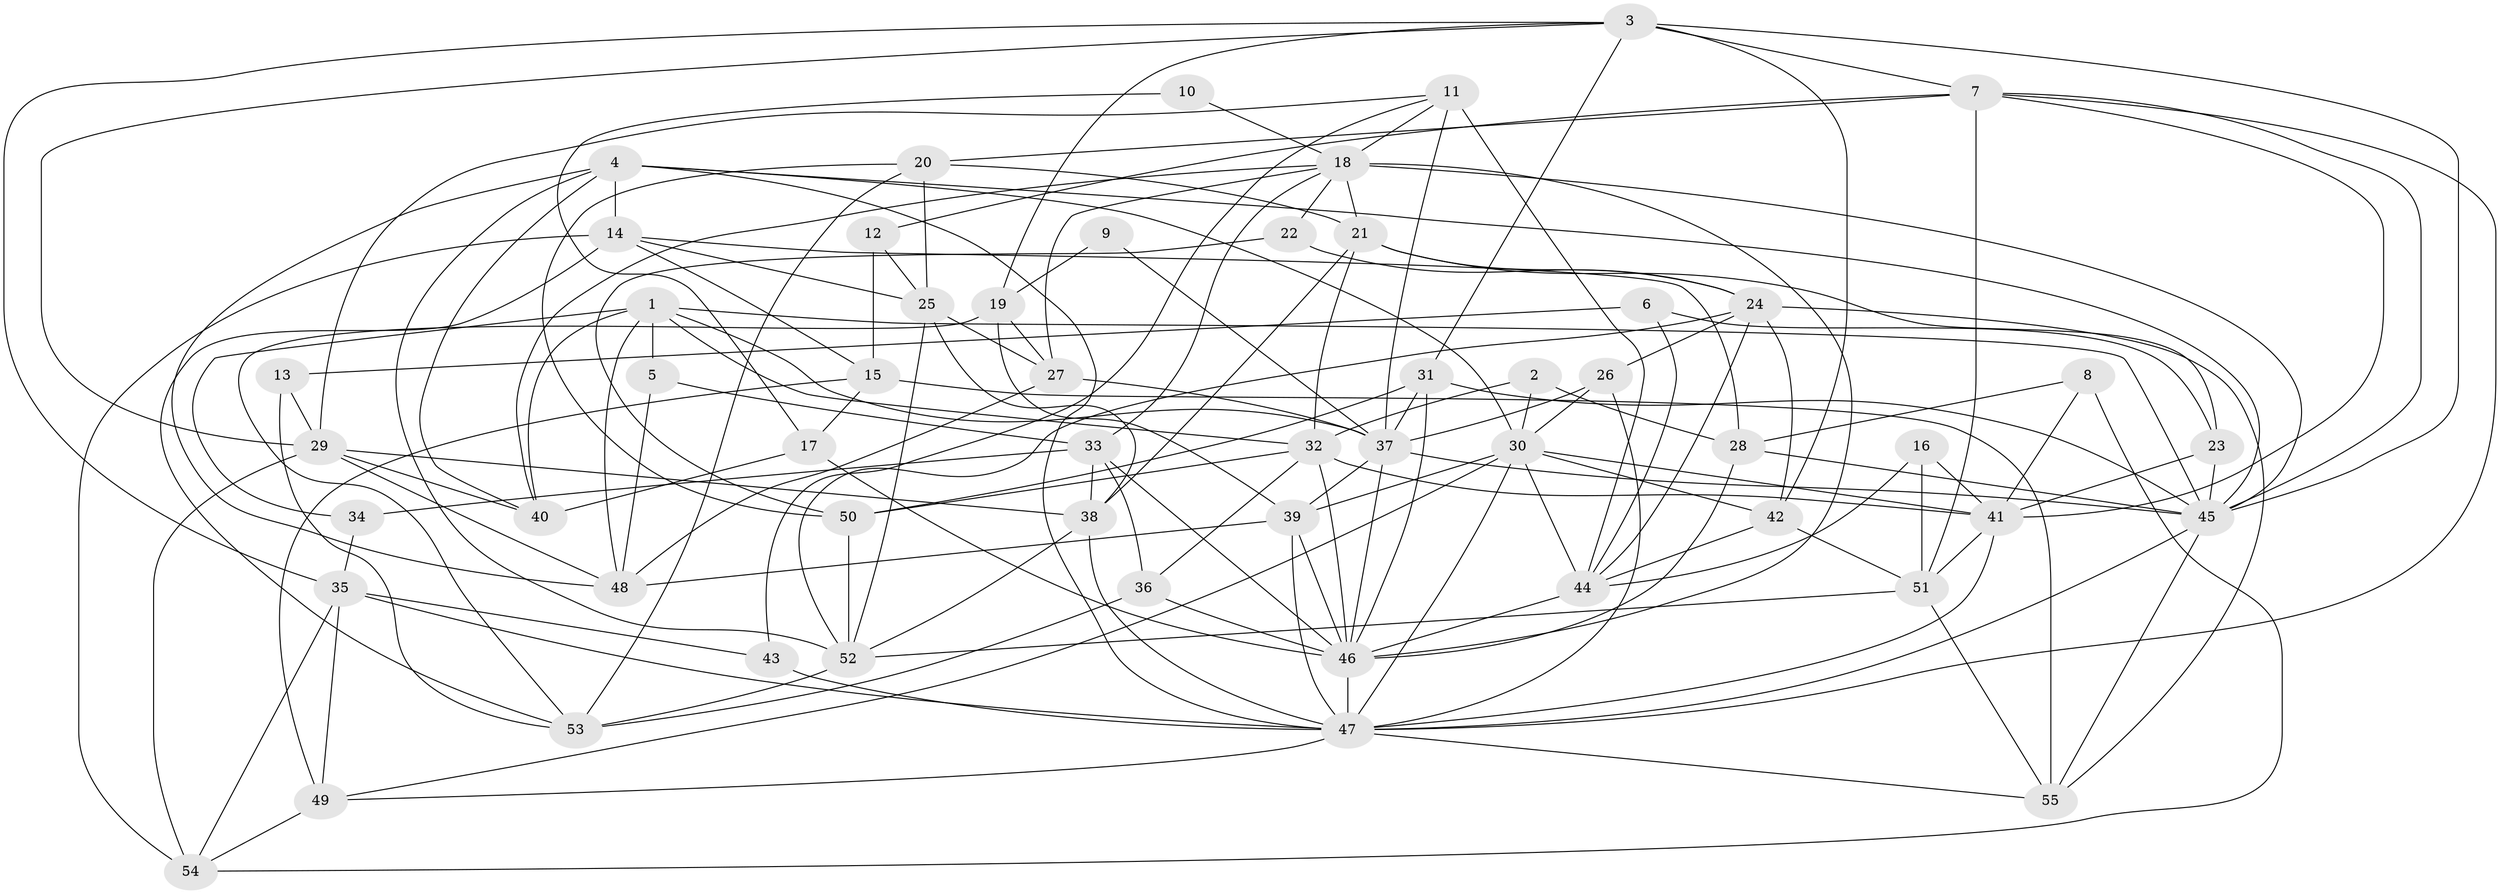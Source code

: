 // original degree distribution, {3: 0.25688073394495414, 6: 0.09174311926605505, 4: 0.3119266055045872, 7: 0.027522935779816515, 2: 0.12844036697247707, 5: 0.1651376146788991, 9: 0.009174311926605505, 8: 0.009174311926605505}
// Generated by graph-tools (version 1.1) at 2025/26/03/09/25 03:26:11]
// undirected, 55 vertices, 154 edges
graph export_dot {
graph [start="1"]
  node [color=gray90,style=filled];
  1;
  2;
  3;
  4;
  5;
  6;
  7;
  8;
  9;
  10;
  11;
  12;
  13;
  14;
  15;
  16;
  17;
  18;
  19;
  20;
  21;
  22;
  23;
  24;
  25;
  26;
  27;
  28;
  29;
  30;
  31;
  32;
  33;
  34;
  35;
  36;
  37;
  38;
  39;
  40;
  41;
  42;
  43;
  44;
  45;
  46;
  47;
  48;
  49;
  50;
  51;
  52;
  53;
  54;
  55;
  1 -- 5 [weight=1.0];
  1 -- 32 [weight=1.0];
  1 -- 34 [weight=1.0];
  1 -- 37 [weight=1.0];
  1 -- 40 [weight=1.0];
  1 -- 45 [weight=1.0];
  1 -- 48 [weight=1.0];
  2 -- 28 [weight=1.0];
  2 -- 30 [weight=1.0];
  2 -- 32 [weight=1.0];
  3 -- 7 [weight=1.0];
  3 -- 19 [weight=1.0];
  3 -- 29 [weight=1.0];
  3 -- 31 [weight=1.0];
  3 -- 35 [weight=1.0];
  3 -- 42 [weight=1.0];
  3 -- 45 [weight=1.0];
  4 -- 14 [weight=1.0];
  4 -- 30 [weight=1.0];
  4 -- 40 [weight=1.0];
  4 -- 45 [weight=1.0];
  4 -- 47 [weight=1.0];
  4 -- 48 [weight=1.0];
  4 -- 52 [weight=1.0];
  5 -- 33 [weight=1.0];
  5 -- 48 [weight=1.0];
  6 -- 13 [weight=1.0];
  6 -- 23 [weight=1.0];
  6 -- 44 [weight=1.0];
  7 -- 12 [weight=1.0];
  7 -- 20 [weight=1.0];
  7 -- 41 [weight=1.0];
  7 -- 45 [weight=1.0];
  7 -- 47 [weight=1.0];
  7 -- 51 [weight=1.0];
  8 -- 28 [weight=1.0];
  8 -- 41 [weight=1.0];
  8 -- 54 [weight=1.0];
  9 -- 19 [weight=1.0];
  9 -- 37 [weight=1.0];
  10 -- 17 [weight=1.0];
  10 -- 18 [weight=1.0];
  11 -- 18 [weight=1.0];
  11 -- 29 [weight=1.0];
  11 -- 37 [weight=2.0];
  11 -- 43 [weight=1.0];
  11 -- 44 [weight=2.0];
  12 -- 15 [weight=1.0];
  12 -- 25 [weight=1.0];
  13 -- 29 [weight=1.0];
  13 -- 53 [weight=1.0];
  14 -- 15 [weight=1.0];
  14 -- 25 [weight=1.0];
  14 -- 28 [weight=1.0];
  14 -- 53 [weight=1.0];
  14 -- 54 [weight=1.0];
  15 -- 17 [weight=1.0];
  15 -- 49 [weight=1.0];
  15 -- 55 [weight=2.0];
  16 -- 41 [weight=1.0];
  16 -- 44 [weight=1.0];
  16 -- 51 [weight=1.0];
  17 -- 40 [weight=1.0];
  17 -- 46 [weight=1.0];
  18 -- 21 [weight=1.0];
  18 -- 22 [weight=1.0];
  18 -- 27 [weight=1.0];
  18 -- 33 [weight=1.0];
  18 -- 40 [weight=1.0];
  18 -- 45 [weight=2.0];
  18 -- 46 [weight=1.0];
  19 -- 27 [weight=1.0];
  19 -- 39 [weight=1.0];
  19 -- 53 [weight=1.0];
  20 -- 21 [weight=1.0];
  20 -- 25 [weight=1.0];
  20 -- 50 [weight=1.0];
  20 -- 53 [weight=1.0];
  21 -- 23 [weight=1.0];
  21 -- 24 [weight=1.0];
  21 -- 32 [weight=1.0];
  21 -- 38 [weight=1.0];
  22 -- 24 [weight=1.0];
  22 -- 50 [weight=1.0];
  23 -- 41 [weight=1.0];
  23 -- 45 [weight=1.0];
  24 -- 26 [weight=1.0];
  24 -- 42 [weight=1.0];
  24 -- 44 [weight=1.0];
  24 -- 52 [weight=1.0];
  24 -- 55 [weight=1.0];
  25 -- 27 [weight=1.0];
  25 -- 38 [weight=1.0];
  25 -- 52 [weight=1.0];
  26 -- 30 [weight=1.0];
  26 -- 37 [weight=2.0];
  26 -- 47 [weight=1.0];
  27 -- 37 [weight=1.0];
  27 -- 48 [weight=1.0];
  28 -- 45 [weight=2.0];
  28 -- 46 [weight=1.0];
  29 -- 38 [weight=1.0];
  29 -- 40 [weight=1.0];
  29 -- 48 [weight=1.0];
  29 -- 54 [weight=1.0];
  30 -- 39 [weight=1.0];
  30 -- 41 [weight=1.0];
  30 -- 42 [weight=1.0];
  30 -- 44 [weight=1.0];
  30 -- 47 [weight=1.0];
  30 -- 49 [weight=1.0];
  31 -- 37 [weight=1.0];
  31 -- 45 [weight=1.0];
  31 -- 46 [weight=1.0];
  31 -- 50 [weight=1.0];
  32 -- 36 [weight=1.0];
  32 -- 41 [weight=1.0];
  32 -- 46 [weight=1.0];
  32 -- 50 [weight=1.0];
  33 -- 34 [weight=1.0];
  33 -- 36 [weight=1.0];
  33 -- 38 [weight=1.0];
  33 -- 46 [weight=2.0];
  34 -- 35 [weight=1.0];
  35 -- 43 [weight=1.0];
  35 -- 47 [weight=1.0];
  35 -- 49 [weight=1.0];
  35 -- 54 [weight=1.0];
  36 -- 46 [weight=1.0];
  36 -- 53 [weight=1.0];
  37 -- 39 [weight=1.0];
  37 -- 45 [weight=1.0];
  37 -- 46 [weight=1.0];
  38 -- 47 [weight=1.0];
  38 -- 52 [weight=1.0];
  39 -- 46 [weight=1.0];
  39 -- 47 [weight=1.0];
  39 -- 48 [weight=1.0];
  41 -- 47 [weight=1.0];
  41 -- 51 [weight=1.0];
  42 -- 44 [weight=1.0];
  42 -- 51 [weight=1.0];
  43 -- 47 [weight=1.0];
  44 -- 46 [weight=1.0];
  45 -- 47 [weight=1.0];
  45 -- 55 [weight=1.0];
  46 -- 47 [weight=1.0];
  47 -- 49 [weight=1.0];
  47 -- 55 [weight=1.0];
  49 -- 54 [weight=1.0];
  50 -- 52 [weight=1.0];
  51 -- 52 [weight=1.0];
  51 -- 55 [weight=1.0];
  52 -- 53 [weight=1.0];
}
